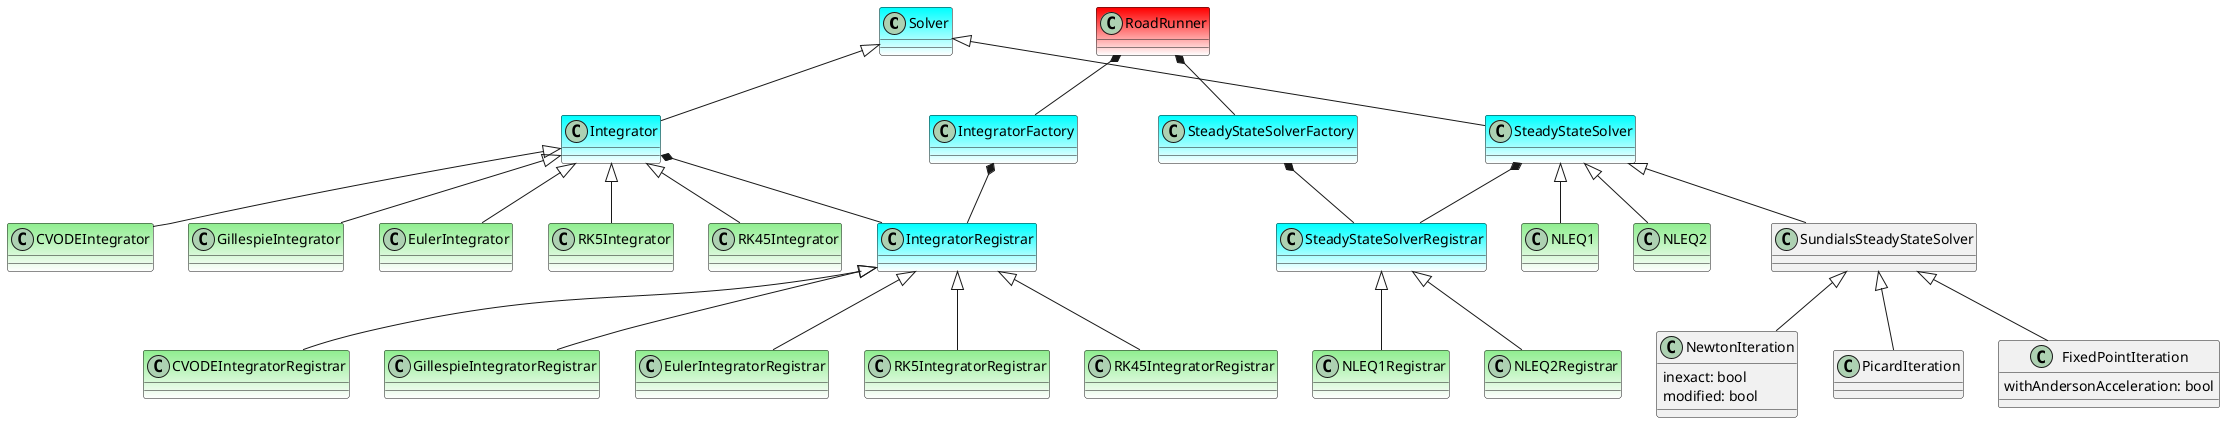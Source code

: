 @startuml
'https://plantuml.com/class-diagram

class Solver #aqua-white

class Integrator #aqua-white

Solver <|-- Integrator

class SteadyStateSolver #aqua-white

Solver <|-- SteadyStateSolver

class NLEQ1 #LightGreen-white
class NLEQ2 #LightGreen-white

SteadyStateSolver <|-- NLEQ1
SteadyStateSolver <|-- NLEQ2

class CVODEIntegrator #LightGreen-white
class GillespieIntegrator #LightGreen-white
class EulerIntegrator #LightGreen-white
class RK5Integrator #LightGreen-white
class RK45Integrator #LightGreen-white

Integrator <|-- CVODEIntegrator
Integrator <|-- GillespieIntegrator
Integrator <|-- EulerIntegrator
Integrator <|-- RK5Integrator
Integrator <|-- RK45Integrator

class IntegratorFactory #aqua-white


class IntegratorRegistrar #aqua-white
class CVODEIntegratorRegistrar #LightGreen-white
class GillespieIntegratorRegistrar #LightGreen-white
class EulerIntegratorRegistrar #LightGreen-white
class RK5IntegratorRegistrar #LightGreen-white
class RK45IntegratorRegistrar #LightGreen-white

IntegratorRegistrar <|-- CVODEIntegratorRegistrar
IntegratorRegistrar <|-- GillespieIntegratorRegistrar
IntegratorRegistrar <|-- EulerIntegratorRegistrar
IntegratorRegistrar <|-- RK5IntegratorRegistrar
IntegratorRegistrar <|-- RK45IntegratorRegistrar


Integrator *-- IntegratorRegistrar

IntegratorFactory *-- IntegratorRegistrar

class RoadRunner #red-white

RoadRunner *-- IntegratorFactory


class SteadyStateSolverRegistrar #aqua-white
class SteadyStateSolverFactory #aqua-white

SteadyStateSolverFactory *-- SteadyStateSolverRegistrar

RoadRunner *-- SteadyStateSolverFactory

SteadyStateSolver *-- SteadyStateSolverRegistrar

class NLEQ1Registrar #LightGreen-white
class NLEQ2Registrar #LightGreen-white

SteadyStateSolverRegistrar <|-- NLEQ1Registrar
SteadyStateSolverRegistrar <|-- NLEQ2Registrar



class SundialsSteadyStateSolver

SteadyStateSolver <|-- SundialsSteadyStateSolver

class NewtonIteration {
    inexact: bool
    modified: bool
}

class PicardIteration

class FixedPointIteration {
    withAndersonAcceleration: bool
}

SundialsSteadyStateSolver <|-- NewtonIteration
SundialsSteadyStateSolver <|-- PicardIteration
SundialsSteadyStateSolver <|-- FixedPointIteration











'abstract class AbstractList
'abstract AbstractCollection
'interface List
'interface Collection
'
'List <|-- AbstractList
'Collection <|-- AbstractCollection
'
'Collection <|- List
'AbstractCollection <|- AbstractList
'AbstractList <|-- ArrayList
'
'class ArrayList {
'Object[] elementData
'size()
'}
'
'enum TimeUnit {
'DAYS
'HOURS
'MINUTES
'}

@enduml